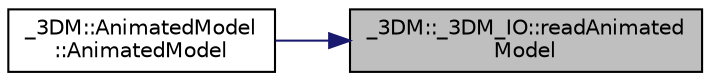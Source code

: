 digraph "_3DM::_3DM_IO::readAnimatedModel"
{
 // INTERACTIVE_SVG=YES
 // LATEX_PDF_SIZE
  edge [fontname="Helvetica",fontsize="10",labelfontname="Helvetica",labelfontsize="10"];
  node [fontname="Helvetica",fontsize="10",shape=record];
  rankdir="RL";
  Node1 [label="_3DM::_3DM_IO::readAnimated\lModel",height=0.2,width=0.4,color="black", fillcolor="grey75", style="filled", fontcolor="black",tooltip=" "];
  Node1 -> Node2 [dir="back",color="midnightblue",fontsize="10",style="solid",fontname="Helvetica"];
  Node2 [label="_3DM::AnimatedModel\l::AnimatedModel",height=0.2,width=0.4,color="black", fillcolor="white", style="filled",URL="$de/d92/class__3_d_m_1_1_animated_model.html#acef81cdd87a1642ec7e138428bf228f6",tooltip=" "];
}
